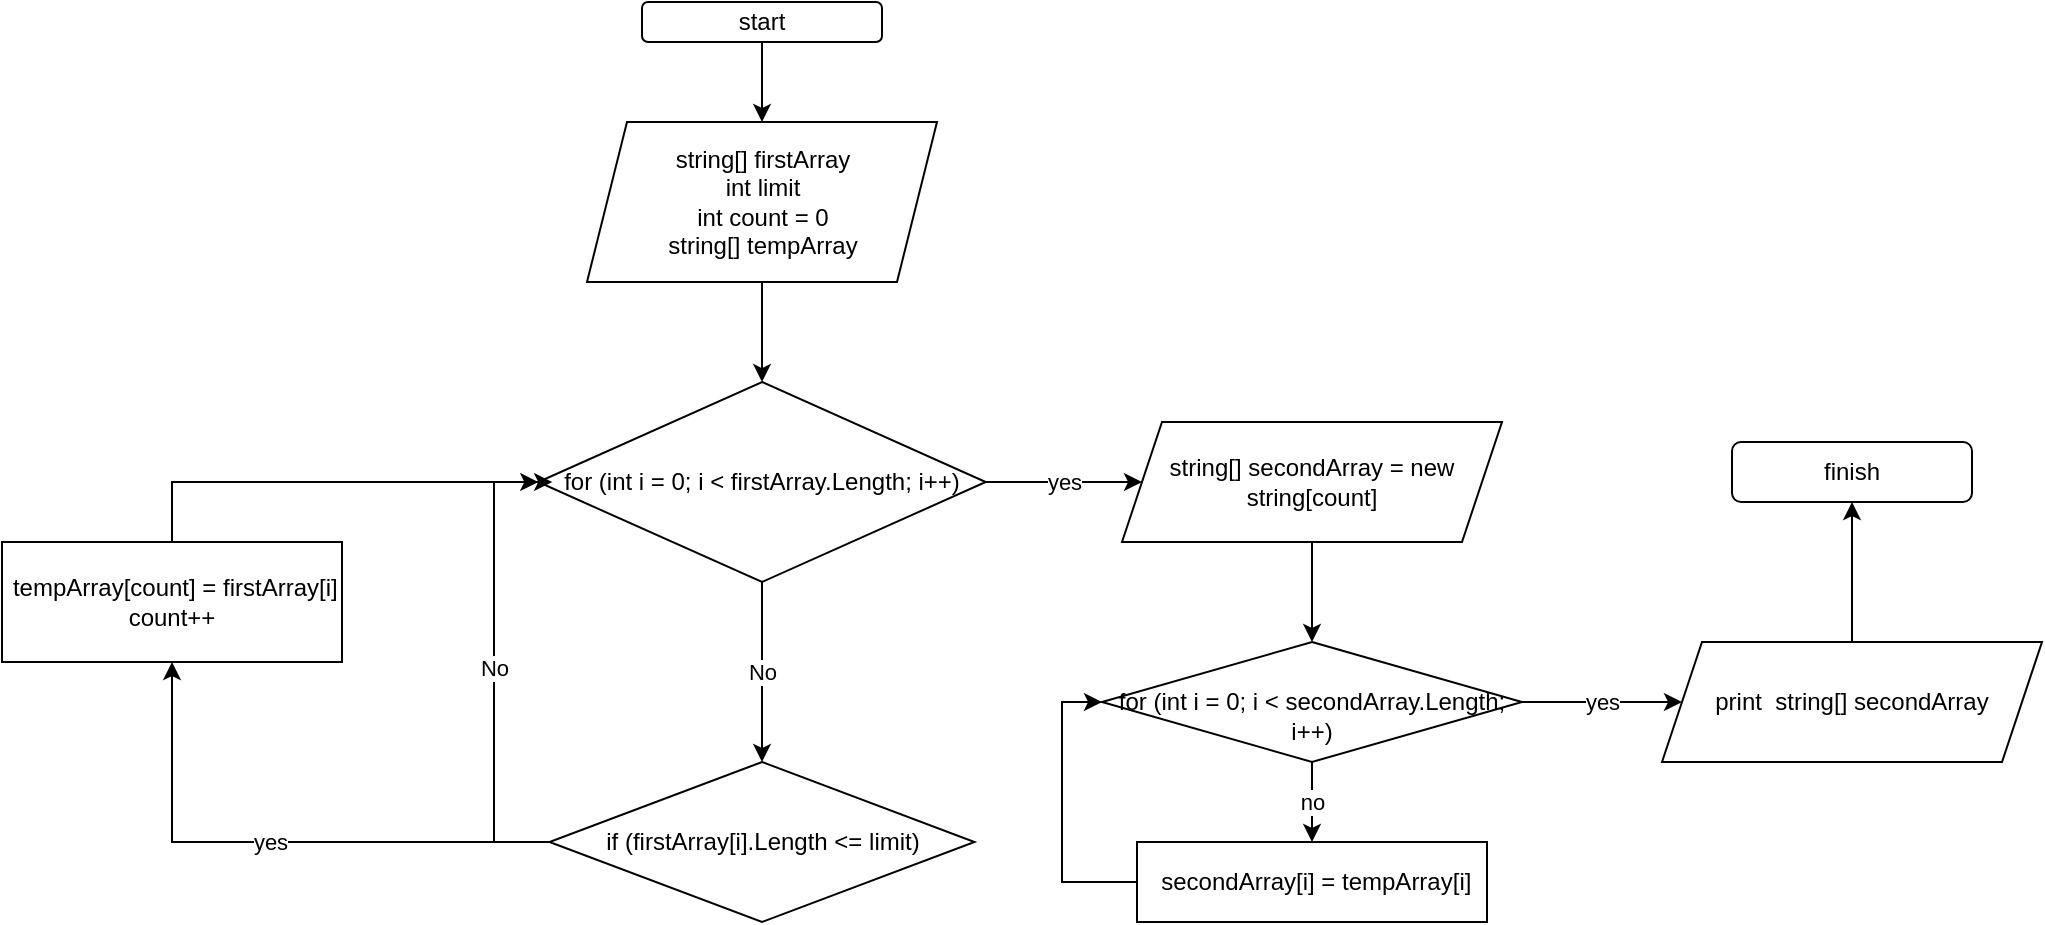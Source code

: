 <mxfile version="20.7.4" type="device"><diagram id="wM0d3ziwlmqxDkLpJQCM" name="Страница 1"><mxGraphModel dx="1707" dy="452" grid="1" gridSize="10" guides="1" tooltips="1" connect="1" arrows="1" fold="1" page="1" pageScale="1" pageWidth="827" pageHeight="1169" math="0" shadow="0"><root><mxCell id="0"/><mxCell id="1" parent="0"/><mxCell id="i38JanvmpDFIh_xRHKBo-4" style="edgeStyle=orthogonalEdgeStyle;rounded=0;orthogonalLoop=1;jettySize=auto;html=1;" edge="1" parent="1" source="i38JanvmpDFIh_xRHKBo-1" target="i38JanvmpDFIh_xRHKBo-3"><mxGeometry relative="1" as="geometry"/></mxCell><mxCell id="i38JanvmpDFIh_xRHKBo-1" value="start" style="rounded=1;whiteSpace=wrap;html=1;" vertex="1" parent="1"><mxGeometry x="310" y="30" width="120" height="20" as="geometry"/></mxCell><mxCell id="i38JanvmpDFIh_xRHKBo-7" style="edgeStyle=orthogonalEdgeStyle;rounded=0;orthogonalLoop=1;jettySize=auto;html=1;" edge="1" parent="1" source="i38JanvmpDFIh_xRHKBo-3" target="i38JanvmpDFIh_xRHKBo-6"><mxGeometry relative="1" as="geometry"/></mxCell><mxCell id="i38JanvmpDFIh_xRHKBo-3" value="string[] firstArray&lt;br&gt;int limit&lt;br&gt;int count = 0&lt;br&gt;string[] tempArray" style="shape=parallelogram;perimeter=parallelogramPerimeter;whiteSpace=wrap;html=1;fixedSize=1;" vertex="1" parent="1"><mxGeometry x="282.5" y="90" width="175" height="80" as="geometry"/></mxCell><mxCell id="i38JanvmpDFIh_xRHKBo-9" value="No" style="edgeStyle=orthogonalEdgeStyle;rounded=0;orthogonalLoop=1;jettySize=auto;html=1;entryX=0.5;entryY=0;entryDx=0;entryDy=0;" edge="1" parent="1" source="i38JanvmpDFIh_xRHKBo-6" target="i38JanvmpDFIh_xRHKBo-8"><mxGeometry relative="1" as="geometry"/></mxCell><mxCell id="i38JanvmpDFIh_xRHKBo-17" value="yes" style="edgeStyle=orthogonalEdgeStyle;rounded=0;orthogonalLoop=1;jettySize=auto;html=1;" edge="1" parent="1" source="i38JanvmpDFIh_xRHKBo-6" target="i38JanvmpDFIh_xRHKBo-16"><mxGeometry relative="1" as="geometry"/></mxCell><mxCell id="i38JanvmpDFIh_xRHKBo-6" value="for (int i = 0; i &amp;lt; firstArray.Length; i++)" style="rhombus;whiteSpace=wrap;html=1;" vertex="1" parent="1"><mxGeometry x="258.13" y="220" width="223.75" height="100" as="geometry"/></mxCell><mxCell id="i38JanvmpDFIh_xRHKBo-10" value="No" style="edgeStyle=orthogonalEdgeStyle;rounded=0;orthogonalLoop=1;jettySize=auto;html=1;entryX=0;entryY=0.5;entryDx=0;entryDy=0;" edge="1" parent="1" source="i38JanvmpDFIh_xRHKBo-8" target="i38JanvmpDFIh_xRHKBo-6"><mxGeometry relative="1" as="geometry"><Array as="points"><mxPoint x="236" y="450"/><mxPoint x="236" y="270"/></Array></mxGeometry></mxCell><mxCell id="i38JanvmpDFIh_xRHKBo-13" value="yes" style="edgeStyle=orthogonalEdgeStyle;rounded=0;orthogonalLoop=1;jettySize=auto;html=1;entryX=0.5;entryY=1;entryDx=0;entryDy=0;" edge="1" parent="1" source="i38JanvmpDFIh_xRHKBo-8" target="i38JanvmpDFIh_xRHKBo-11"><mxGeometry relative="1" as="geometry"/></mxCell><mxCell id="i38JanvmpDFIh_xRHKBo-8" value="if (firstArray[i].Length &amp;lt;= limit)" style="rhombus;whiteSpace=wrap;html=1;" vertex="1" parent="1"><mxGeometry x="263.75" y="410" width="212.5" height="80" as="geometry"/></mxCell><mxCell id="i38JanvmpDFIh_xRHKBo-18" style="edgeStyle=orthogonalEdgeStyle;rounded=0;orthogonalLoop=1;jettySize=auto;html=1;entryX=0.031;entryY=0.5;entryDx=0;entryDy=0;entryPerimeter=0;" edge="1" parent="1" source="i38JanvmpDFIh_xRHKBo-11" target="i38JanvmpDFIh_xRHKBo-6"><mxGeometry relative="1" as="geometry"><Array as="points"><mxPoint x="75" y="270"/></Array></mxGeometry></mxCell><mxCell id="i38JanvmpDFIh_xRHKBo-11" value="&lt;div&gt;&amp;nbsp;tempArray[count] = firstArray[i]&lt;/div&gt;&lt;div&gt;&lt;span style=&quot;background-color: initial;&quot;&gt;count++&lt;/span&gt;&lt;/div&gt;" style="rounded=0;whiteSpace=wrap;html=1;" vertex="1" parent="1"><mxGeometry x="-10" y="300" width="170" height="60" as="geometry"/></mxCell><mxCell id="i38JanvmpDFIh_xRHKBo-20" style="edgeStyle=orthogonalEdgeStyle;rounded=0;orthogonalLoop=1;jettySize=auto;html=1;" edge="1" parent="1" source="i38JanvmpDFIh_xRHKBo-16" target="i38JanvmpDFIh_xRHKBo-19"><mxGeometry relative="1" as="geometry"/></mxCell><mxCell id="i38JanvmpDFIh_xRHKBo-16" value="string[] secondArray = new string[count]" style="shape=parallelogram;perimeter=parallelogramPerimeter;whiteSpace=wrap;html=1;fixedSize=1;" vertex="1" parent="1"><mxGeometry x="550" y="240" width="190" height="60" as="geometry"/></mxCell><mxCell id="i38JanvmpDFIh_xRHKBo-23" value="no" style="edgeStyle=orthogonalEdgeStyle;rounded=0;orthogonalLoop=1;jettySize=auto;html=1;entryX=0.5;entryY=0;entryDx=0;entryDy=0;" edge="1" parent="1" source="i38JanvmpDFIh_xRHKBo-19" target="i38JanvmpDFIh_xRHKBo-21"><mxGeometry relative="1" as="geometry"/></mxCell><mxCell id="i38JanvmpDFIh_xRHKBo-26" value="yes" style="edgeStyle=orthogonalEdgeStyle;rounded=0;orthogonalLoop=1;jettySize=auto;html=1;entryX=0;entryY=0.5;entryDx=0;entryDy=0;" edge="1" parent="1" source="i38JanvmpDFIh_xRHKBo-19" target="i38JanvmpDFIh_xRHKBo-25"><mxGeometry relative="1" as="geometry"/></mxCell><mxCell id="i38JanvmpDFIh_xRHKBo-19" value="&lt;br&gt;for (int i = 0; i &amp;lt; secondArray.Length; i++)" style="rhombus;whiteSpace=wrap;html=1;" vertex="1" parent="1"><mxGeometry x="540" y="350" width="210" height="60" as="geometry"/></mxCell><mxCell id="i38JanvmpDFIh_xRHKBo-24" style="edgeStyle=orthogonalEdgeStyle;rounded=0;orthogonalLoop=1;jettySize=auto;html=1;entryX=0;entryY=0.5;entryDx=0;entryDy=0;" edge="1" parent="1" source="i38JanvmpDFIh_xRHKBo-21" target="i38JanvmpDFIh_xRHKBo-19"><mxGeometry relative="1" as="geometry"><Array as="points"><mxPoint x="520" y="470"/><mxPoint x="520" y="380"/></Array></mxGeometry></mxCell><mxCell id="i38JanvmpDFIh_xRHKBo-21" value="&amp;nbsp;secondArray[i] = tempArray[i]" style="rounded=0;whiteSpace=wrap;html=1;" vertex="1" parent="1"><mxGeometry x="557.5" y="450" width="175" height="40" as="geometry"/></mxCell><mxCell id="i38JanvmpDFIh_xRHKBo-29" style="edgeStyle=orthogonalEdgeStyle;rounded=0;orthogonalLoop=1;jettySize=auto;html=1;entryX=0.5;entryY=1;entryDx=0;entryDy=0;" edge="1" parent="1" source="i38JanvmpDFIh_xRHKBo-25" target="i38JanvmpDFIh_xRHKBo-27"><mxGeometry relative="1" as="geometry"/></mxCell><mxCell id="i38JanvmpDFIh_xRHKBo-25" value="print&amp;nbsp;&amp;nbsp;string[] secondArray" style="shape=parallelogram;perimeter=parallelogramPerimeter;whiteSpace=wrap;html=1;fixedSize=1;" vertex="1" parent="1"><mxGeometry x="820" y="350" width="190" height="60" as="geometry"/></mxCell><mxCell id="i38JanvmpDFIh_xRHKBo-27" value="finish" style="rounded=1;whiteSpace=wrap;html=1;" vertex="1" parent="1"><mxGeometry x="855" y="250" width="120" height="30" as="geometry"/></mxCell></root></mxGraphModel></diagram></mxfile>